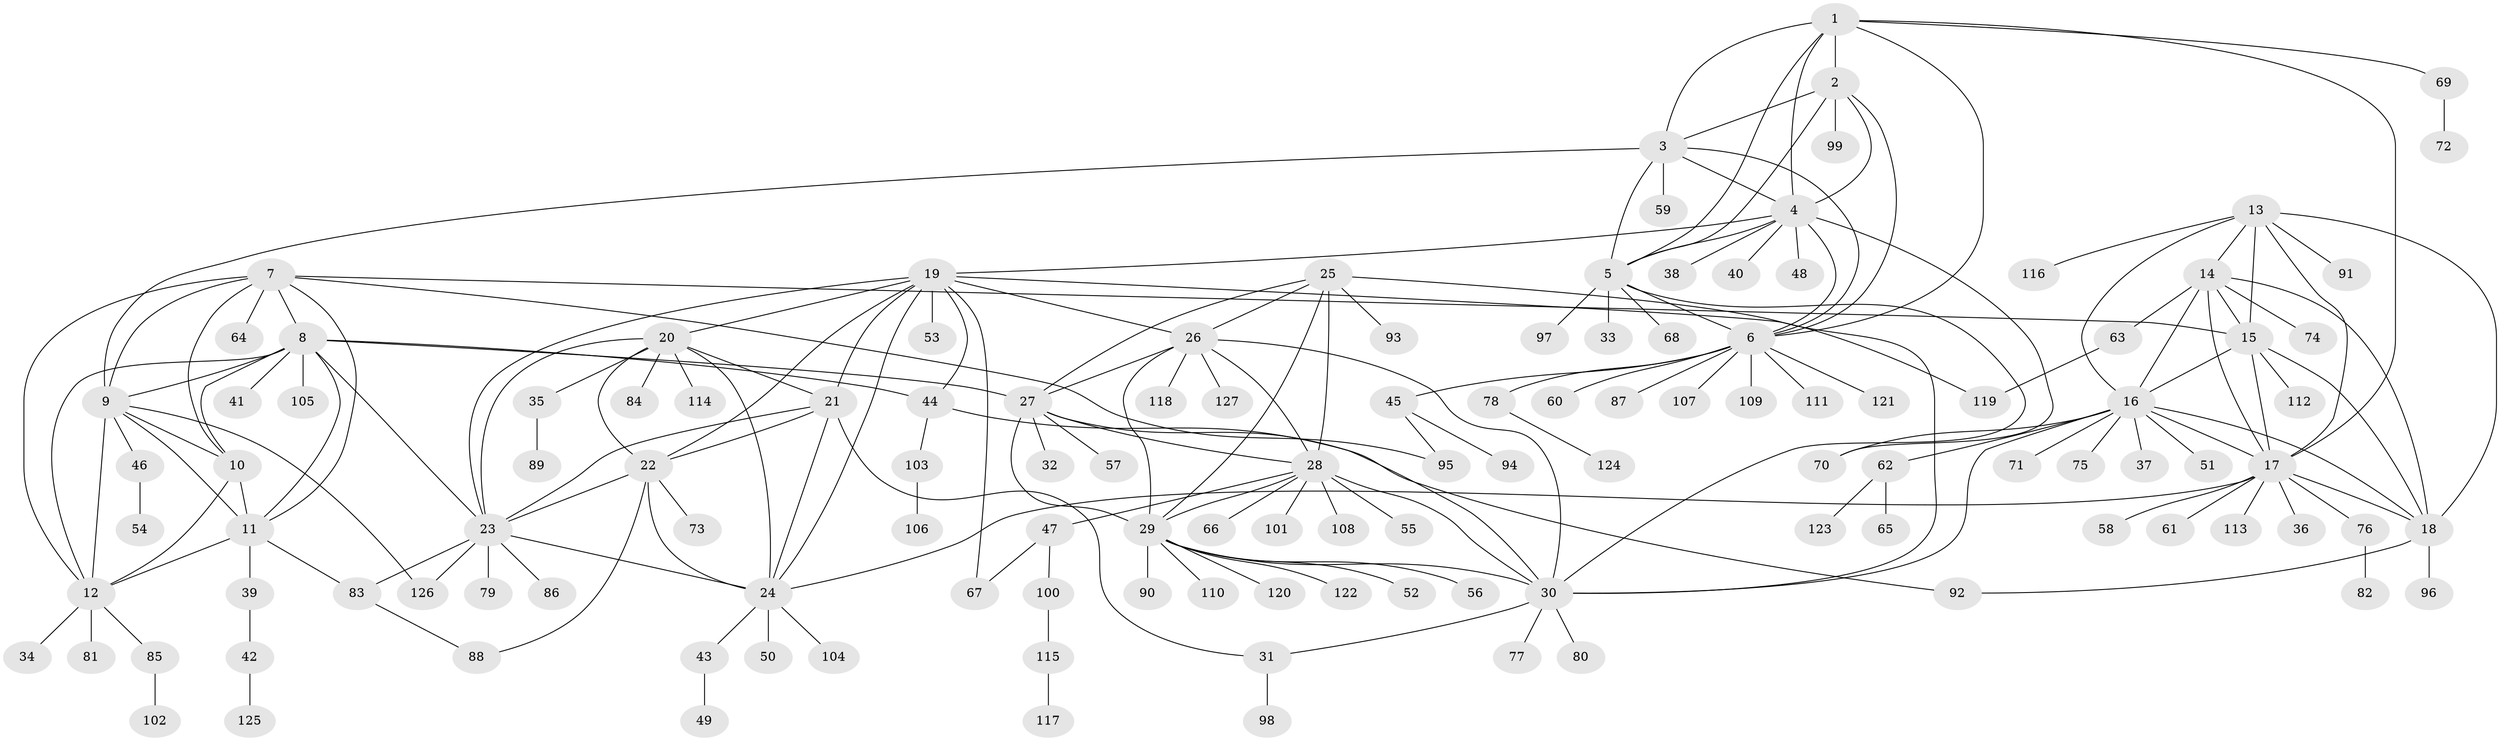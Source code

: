 // coarse degree distribution, {14: 0.010416666666666666, 7: 0.041666666666666664, 8: 0.010416666666666666, 11: 0.020833333333333332, 10: 0.03125, 5: 0.020833333333333332, 12: 0.010416666666666666, 9: 0.020833333333333332, 6: 0.041666666666666664, 2: 0.11458333333333333, 1: 0.6458333333333334, 4: 0.010416666666666666, 3: 0.020833333333333332}
// Generated by graph-tools (version 1.1) at 2025/24/03/03/25 07:24:13]
// undirected, 127 vertices, 192 edges
graph export_dot {
graph [start="1"]
  node [color=gray90,style=filled];
  1;
  2;
  3;
  4;
  5;
  6;
  7;
  8;
  9;
  10;
  11;
  12;
  13;
  14;
  15;
  16;
  17;
  18;
  19;
  20;
  21;
  22;
  23;
  24;
  25;
  26;
  27;
  28;
  29;
  30;
  31;
  32;
  33;
  34;
  35;
  36;
  37;
  38;
  39;
  40;
  41;
  42;
  43;
  44;
  45;
  46;
  47;
  48;
  49;
  50;
  51;
  52;
  53;
  54;
  55;
  56;
  57;
  58;
  59;
  60;
  61;
  62;
  63;
  64;
  65;
  66;
  67;
  68;
  69;
  70;
  71;
  72;
  73;
  74;
  75;
  76;
  77;
  78;
  79;
  80;
  81;
  82;
  83;
  84;
  85;
  86;
  87;
  88;
  89;
  90;
  91;
  92;
  93;
  94;
  95;
  96;
  97;
  98;
  99;
  100;
  101;
  102;
  103;
  104;
  105;
  106;
  107;
  108;
  109;
  110;
  111;
  112;
  113;
  114;
  115;
  116;
  117;
  118;
  119;
  120;
  121;
  122;
  123;
  124;
  125;
  126;
  127;
  1 -- 2;
  1 -- 3;
  1 -- 4;
  1 -- 5;
  1 -- 6;
  1 -- 17;
  1 -- 69;
  2 -- 3;
  2 -- 4;
  2 -- 5;
  2 -- 6;
  2 -- 99;
  3 -- 4;
  3 -- 5;
  3 -- 6;
  3 -- 9;
  3 -- 59;
  4 -- 5;
  4 -- 6;
  4 -- 19;
  4 -- 38;
  4 -- 40;
  4 -- 48;
  4 -- 70;
  5 -- 6;
  5 -- 30;
  5 -- 33;
  5 -- 68;
  5 -- 97;
  6 -- 45;
  6 -- 60;
  6 -- 78;
  6 -- 87;
  6 -- 107;
  6 -- 109;
  6 -- 111;
  6 -- 121;
  7 -- 8;
  7 -- 9;
  7 -- 10;
  7 -- 11;
  7 -- 12;
  7 -- 15;
  7 -- 64;
  7 -- 95;
  8 -- 9;
  8 -- 10;
  8 -- 11;
  8 -- 12;
  8 -- 23;
  8 -- 27;
  8 -- 41;
  8 -- 44;
  8 -- 105;
  9 -- 10;
  9 -- 11;
  9 -- 12;
  9 -- 46;
  9 -- 126;
  10 -- 11;
  10 -- 12;
  11 -- 12;
  11 -- 39;
  11 -- 83;
  12 -- 34;
  12 -- 81;
  12 -- 85;
  13 -- 14;
  13 -- 15;
  13 -- 16;
  13 -- 17;
  13 -- 18;
  13 -- 91;
  13 -- 116;
  14 -- 15;
  14 -- 16;
  14 -- 17;
  14 -- 18;
  14 -- 63;
  14 -- 74;
  15 -- 16;
  15 -- 17;
  15 -- 18;
  15 -- 112;
  16 -- 17;
  16 -- 18;
  16 -- 30;
  16 -- 37;
  16 -- 51;
  16 -- 62;
  16 -- 70;
  16 -- 71;
  16 -- 75;
  17 -- 18;
  17 -- 24;
  17 -- 36;
  17 -- 58;
  17 -- 61;
  17 -- 76;
  17 -- 113;
  18 -- 92;
  18 -- 96;
  19 -- 20;
  19 -- 21;
  19 -- 22;
  19 -- 23;
  19 -- 24;
  19 -- 26;
  19 -- 44;
  19 -- 53;
  19 -- 67;
  19 -- 119;
  20 -- 21;
  20 -- 22;
  20 -- 23;
  20 -- 24;
  20 -- 35;
  20 -- 84;
  20 -- 114;
  21 -- 22;
  21 -- 23;
  21 -- 24;
  21 -- 31;
  22 -- 23;
  22 -- 24;
  22 -- 73;
  22 -- 88;
  23 -- 24;
  23 -- 79;
  23 -- 83;
  23 -- 86;
  23 -- 126;
  24 -- 43;
  24 -- 50;
  24 -- 104;
  25 -- 26;
  25 -- 27;
  25 -- 28;
  25 -- 29;
  25 -- 30;
  25 -- 93;
  26 -- 27;
  26 -- 28;
  26 -- 29;
  26 -- 30;
  26 -- 118;
  26 -- 127;
  27 -- 28;
  27 -- 29;
  27 -- 30;
  27 -- 32;
  27 -- 57;
  28 -- 29;
  28 -- 30;
  28 -- 47;
  28 -- 55;
  28 -- 66;
  28 -- 101;
  28 -- 108;
  29 -- 30;
  29 -- 52;
  29 -- 56;
  29 -- 90;
  29 -- 110;
  29 -- 120;
  29 -- 122;
  30 -- 31;
  30 -- 77;
  30 -- 80;
  31 -- 98;
  35 -- 89;
  39 -- 42;
  42 -- 125;
  43 -- 49;
  44 -- 92;
  44 -- 103;
  45 -- 94;
  45 -- 95;
  46 -- 54;
  47 -- 67;
  47 -- 100;
  62 -- 65;
  62 -- 123;
  63 -- 119;
  69 -- 72;
  76 -- 82;
  78 -- 124;
  83 -- 88;
  85 -- 102;
  100 -- 115;
  103 -- 106;
  115 -- 117;
}

